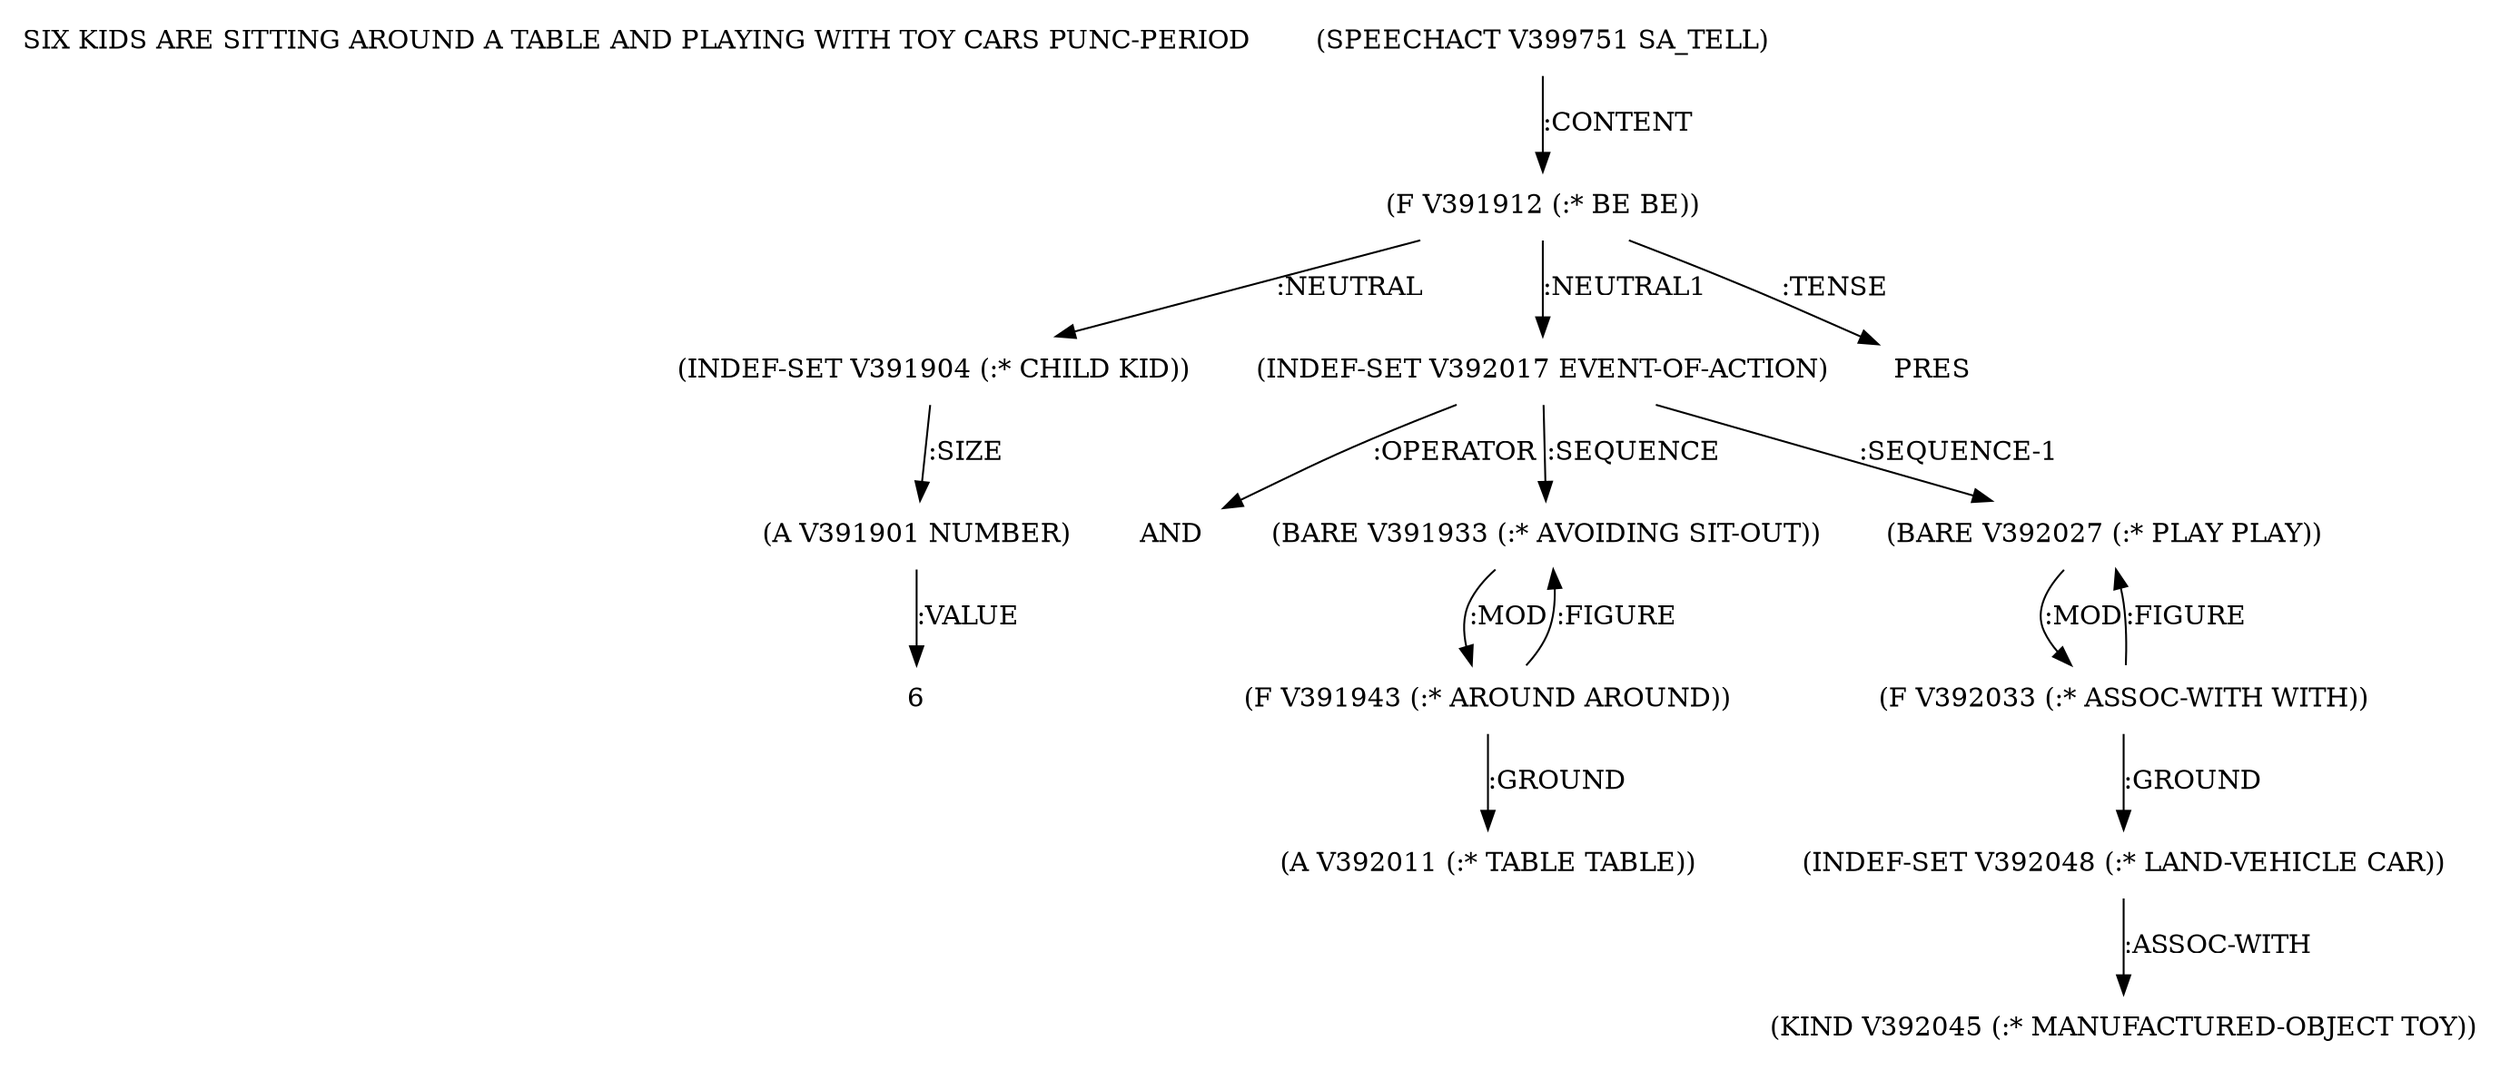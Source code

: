 digraph Terms {
  node [shape=none]
  "SIX KIDS ARE SITTING AROUND A TABLE AND PLAYING WITH TOY CARS PUNC-PERIOD"
  "V399751" [label="(SPEECHACT V399751 SA_TELL)"]
  "V399751" -> "V391912" [label=":CONTENT"]
  "V391912" [label="(F V391912 (:* BE BE))"]
  "V391912" -> "V391904" [label=":NEUTRAL"]
  "V391912" -> "V392017" [label=":NEUTRAL1"]
  "V391912" -> "NT400622" [label=":TENSE"]
  "NT400622" [label="PRES"]
  "V391904" [label="(INDEF-SET V391904 (:* CHILD KID))"]
  "V391904" -> "V391901" [label=":SIZE"]
  "V391901" [label="(A V391901 NUMBER)"]
  "V391901" -> "NT400623" [label=":VALUE"]
  "NT400623" [label="6"]
  "V392017" [label="(INDEF-SET V392017 EVENT-OF-ACTION)"]
  "V392017" -> "NT400624" [label=":OPERATOR"]
  "NT400624" [label="AND"]
  "V392017" -> "V391933" [label=":SEQUENCE"]
  "V392017" -> "V392027" [label=":SEQUENCE-1"]
  "V391933" [label="(BARE V391933 (:* AVOIDING SIT-OUT))"]
  "V391933" -> "V391943" [label=":MOD"]
  "V391943" [label="(F V391943 (:* AROUND AROUND))"]
  "V391943" -> "V392011" [label=":GROUND"]
  "V391943" -> "V391933" [label=":FIGURE"]
  "V392011" [label="(A V392011 (:* TABLE TABLE))"]
  "V392027" [label="(BARE V392027 (:* PLAY PLAY))"]
  "V392027" -> "V392033" [label=":MOD"]
  "V392033" [label="(F V392033 (:* ASSOC-WITH WITH))"]
  "V392033" -> "V392048" [label=":GROUND"]
  "V392033" -> "V392027" [label=":FIGURE"]
  "V392048" [label="(INDEF-SET V392048 (:* LAND-VEHICLE CAR))"]
  "V392048" -> "V392045" [label=":ASSOC-WITH"]
  "V392045" [label="(KIND V392045 (:* MANUFACTURED-OBJECT TOY))"]
}
